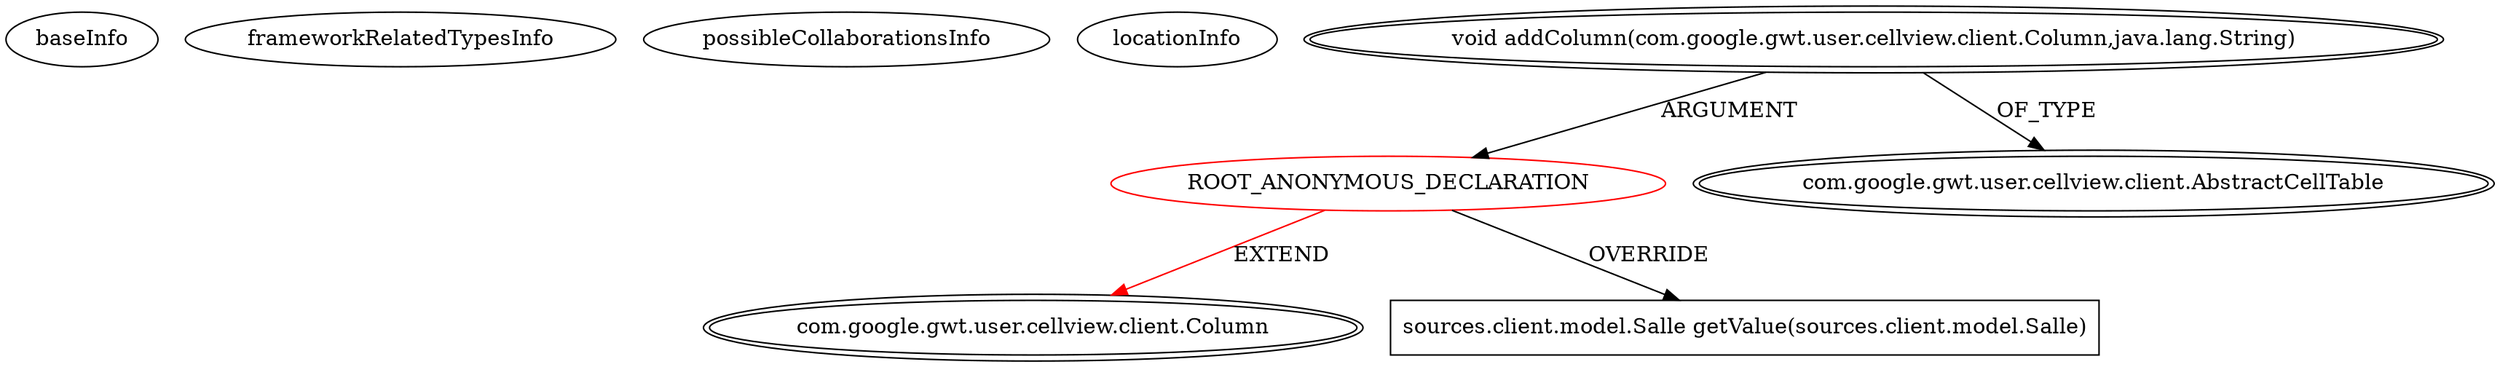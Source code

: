 digraph {
baseInfo[graphId=212,category="extension_graph",isAnonymous=true,possibleRelation=false]
frameworkRelatedTypesInfo[0="com.google.gwt.user.cellview.client.Column"]
possibleCollaborationsInfo[]
locationInfo[projectName="MainMain-ChatCafeine",filePath="/MainMain-ChatCafeine/ChatCafeine-master/ChatCafeine/src/sources/client/vue/administration/AdminPanel.java",contextSignature="com.google.gwt.user.client.ui.Widget creerListeSallePanel()",graphId="212"]
0[label="ROOT_ANONYMOUS_DECLARATION",vertexType="ROOT_ANONYMOUS_DECLARATION",isFrameworkType=false,color=red]
1[label="com.google.gwt.user.cellview.client.Column",vertexType="FRAMEWORK_CLASS_TYPE",isFrameworkType=true,peripheries=2]
2[label="void addColumn(com.google.gwt.user.cellview.client.Column,java.lang.String)",vertexType="OUTSIDE_CALL",isFrameworkType=true,peripheries=2]
3[label="com.google.gwt.user.cellview.client.AbstractCellTable",vertexType="FRAMEWORK_CLASS_TYPE",isFrameworkType=true,peripheries=2]
4[label="sources.client.model.Salle getValue(sources.client.model.Salle)",vertexType="OVERRIDING_METHOD_DECLARATION",isFrameworkType=false,shape=box]
0->1[label="EXTEND",color=red]
2->0[label="ARGUMENT"]
2->3[label="OF_TYPE"]
0->4[label="OVERRIDE"]
}
